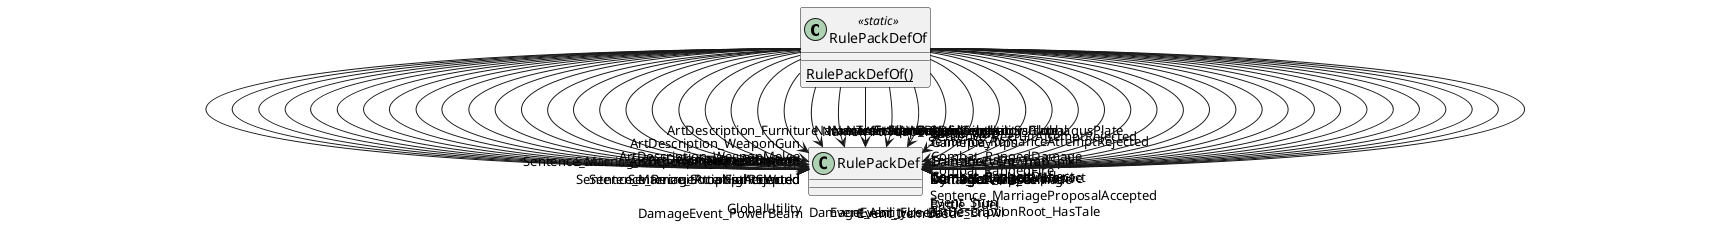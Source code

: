 @startuml
class RulePackDefOf <<static>> {
    {static} RulePackDefOf()
}
RulePackDefOf --> "Sentence_SocialFightStarted" RulePackDef
RulePackDefOf --> "Sentence_RomanceAttemptAccepted" RulePackDef
RulePackDefOf --> "Sentence_RomanceAttemptRejected" RulePackDef
RulePackDefOf --> "Sentence_MarriageProposalAccepted" RulePackDef
RulePackDefOf --> "Sentence_MarriageProposalRejected" RulePackDef
RulePackDefOf --> "Sentence_MarriageProposalRejectedBrokeUp" RulePackDef
RulePackDefOf --> "Sentence_RecruitAttemptAccepted" RulePackDef
RulePackDefOf --> "Sentence_RecruitAttemptRejected" RulePackDef
RulePackDefOf --> "ArtDescriptionRoot_HasTale" RulePackDef
RulePackDefOf --> "ArtDescriptionRoot_Taleless" RulePackDef
RulePackDefOf --> "ArtDescriptionUtility_Global" RulePackDef
RulePackDefOf --> "GlobalUtility" RulePackDef
RulePackDefOf --> "TalelessImages" RulePackDef
RulePackDefOf --> "NamerWorld" RulePackDef
RulePackDefOf --> "NamerTraderGeneral" RulePackDef
RulePackDefOf --> "NamerScenario" RulePackDef
RulePackDefOf --> "NamerQuestDefault" RulePackDef
RulePackDefOf --> "NamerArtSculpture" RulePackDef
RulePackDefOf --> "ArtDescription_Sculpture" RulePackDef
RulePackDefOf --> "NamerArtWeaponMelee" RulePackDef
RulePackDefOf --> "ArtDescription_WeaponMelee" RulePackDef
RulePackDefOf --> "NamerArtWeaponGun" RulePackDef
RulePackDefOf --> "ArtDescription_WeaponGun" RulePackDef
RulePackDefOf --> "NamerArtFurniture" RulePackDef
RulePackDefOf --> "ArtDescription_Furniture" RulePackDef
RulePackDefOf --> "NamerArtSarcophagusPlate" RulePackDef
RulePackDefOf --> "ArtDescription_SarcophagusPlate" RulePackDef
RulePackDefOf --> "SeedGenerator" RulePackDef
RulePackDefOf --> "GameplayTips" RulePackDef
RulePackDefOf --> "Combat_RangedFire" RulePackDef
RulePackDefOf --> "Combat_RangedDamage" RulePackDef
RulePackDefOf --> "Combat_RangedDeflect" RulePackDef
RulePackDefOf --> "Combat_RangedMiss" RulePackDef
RulePackDefOf --> "Combat_ExplosionImpact" RulePackDef
RulePackDefOf --> "Transition_Downed" RulePackDef
RulePackDefOf --> "Transition_Died" RulePackDef
RulePackDefOf --> "Transition_DiedExplosive" RulePackDef
RulePackDefOf --> "DamageEvent_Ceiling" RulePackDef
RulePackDefOf --> "DamageEvent_Fire" RulePackDef
RulePackDefOf --> "DamageEvent_PowerBeam" RulePackDef
RulePackDefOf --> "DamageEvent_Tornado" RulePackDef
RulePackDefOf --> "DamageEvent_TrapSpike" RulePackDef
RulePackDefOf --> "Event_Stun" RulePackDef
RulePackDefOf --> "Event_AbilityUsed" RulePackDef
RulePackDefOf --> "Event_ItemUsed" RulePackDef
RulePackDefOf --> "Battle_Solo" RulePackDef
RulePackDefOf --> "Battle_Duel" RulePackDef
RulePackDefOf --> "Battle_Internal" RulePackDef
RulePackDefOf --> "Battle_War" RulePackDef
RulePackDefOf --> "Battle_Brawl" RulePackDef
RulePackDefOf --> "DynamicWrapper" RulePackDef
@enduml
